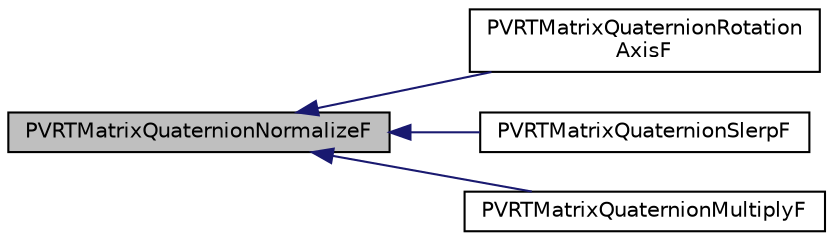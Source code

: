 digraph "PVRTMatrixQuaternionNormalizeF"
{
  edge [fontname="Helvetica",fontsize="10",labelfontname="Helvetica",labelfontsize="10"];
  node [fontname="Helvetica",fontsize="10",shape=record];
  rankdir="LR";
  Node1 [label="PVRTMatrixQuaternionNormalizeF",height=0.2,width=0.4,color="black", fillcolor="grey75", style="filled", fontcolor="black"];
  Node1 -> Node2 [dir="back",color="midnightblue",fontsize="10",style="solid",fontname="Helvetica"];
  Node2 [label="PVRTMatrixQuaternionRotation\lAxisF",height=0.2,width=0.4,color="black", fillcolor="white", style="filled",URL="$_p_v_r_t_quaternion_8h.html#a1f5c89e30866c9ee3f5561b48d1251e1"];
  Node1 -> Node3 [dir="back",color="midnightblue",fontsize="10",style="solid",fontname="Helvetica"];
  Node3 [label="PVRTMatrixQuaternionSlerpF",height=0.2,width=0.4,color="black", fillcolor="white", style="filled",URL="$_p_v_r_t_quaternion_8h.html#a36a25f9f4eb92a050c3c6797f8b6f0ff"];
  Node1 -> Node4 [dir="back",color="midnightblue",fontsize="10",style="solid",fontname="Helvetica"];
  Node4 [label="PVRTMatrixQuaternionMultiplyF",height=0.2,width=0.4,color="black", fillcolor="white", style="filled",URL="$_p_v_r_t_quaternion_8h.html#a91c04860a911442841cfb127ef7bf25a"];
}
